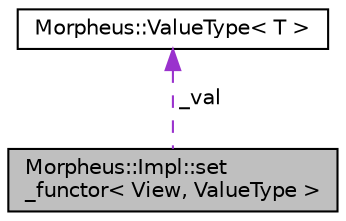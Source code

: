 digraph "Morpheus::Impl::set_functor&lt; View, ValueType &gt;"
{
 // LATEX_PDF_SIZE
  edge [fontname="Helvetica",fontsize="10",labelfontname="Helvetica",labelfontsize="10"];
  node [fontname="Helvetica",fontsize="10",shape=record];
  Node1 [label="Morpheus::Impl::set\l_functor\< View, ValueType \>",height=0.2,width=0.4,color="black", fillcolor="grey75", style="filled", fontcolor="black",tooltip=" "];
  Node2 -> Node1 [dir="back",color="darkorchid3",fontsize="10",style="dashed",label=" _val" ,fontname="Helvetica"];
  Node2 [label="Morpheus::ValueType\< T \>",height=0.2,width=0.4,color="black", fillcolor="white", style="filled",URL="$structMorpheus_1_1ValueType.html",tooltip="A wrapper that checks if the provided type is a scalar type."];
}
